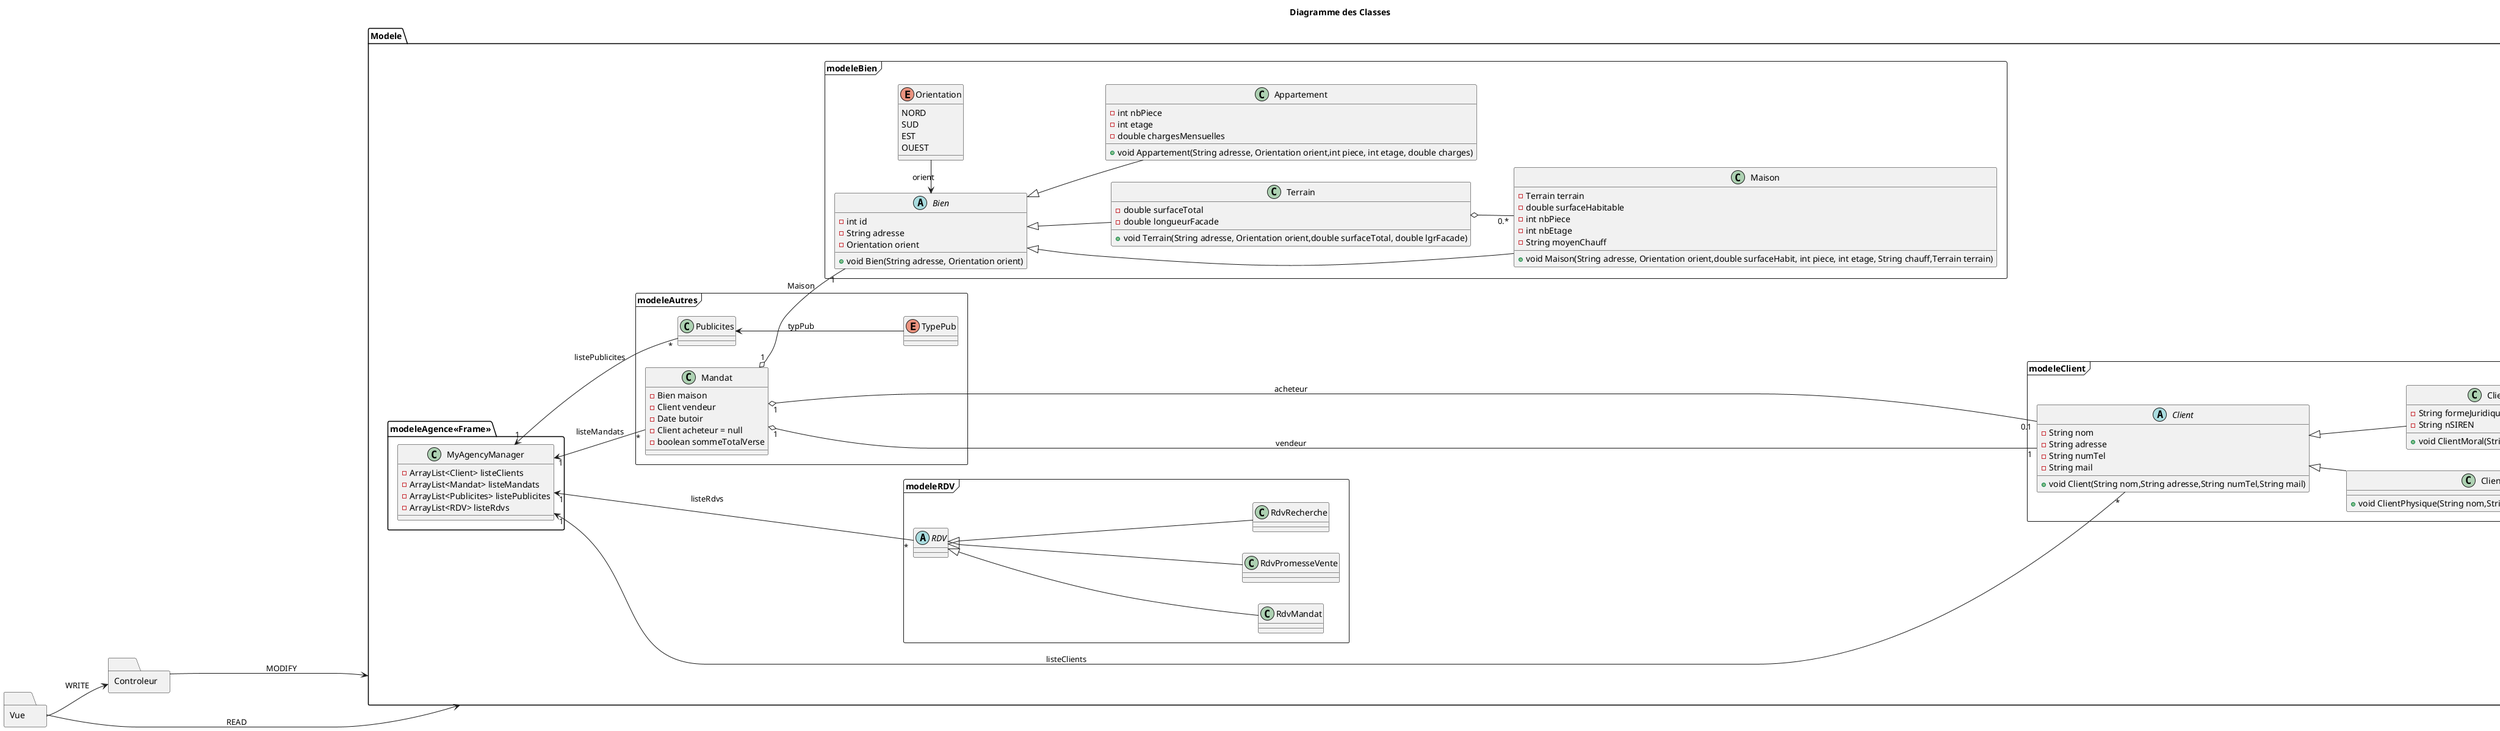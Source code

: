 @startuml

title Diagramme des Classes

package Modele <<Folder>> {

    package modeleAgence<<Frame>> {
        class MyAgencyManager {
        -ArrayList<Client> listeClients
        -ArrayList<Mandat> listeMandats
        -ArrayList<Publicites> listePublicites
        -ArrayList<RDV> listeRdvs
        }
    }
    package modeleClient <<Frame>> {
        abstract Client {
        -String nom
          -String adresse
          -String numTel
          -String mail
          +void Client(String nom,String adresse,String numTel,String mail)

        }
        class ClientPhysique extends Client{
            +void ClientPhysique(String nom,String adresse,String numTel,String mail)
        }
    
        class ClientMoral extends Client{
            -String formeJuridique
            -String nSIREN
            +void ClientMoral(String juridic, String siren)
        }
    }

    package modeleBien <<Frame>> {
        enum Orientation{
            NORD
            SUD
            EST
            OUEST
         }
        abstract Bien {
            -int id
            -String adresse
            -Orientation orient
            +void Bien(String adresse, Orientation orient) 
        }
        class Terrain extends Bien{
        -double surfaceTotal
            -double longueurFacade
            +void Terrain(String adresse, Orientation orient,double surfaceTotal, double lgrFacade)
        }
        class Maison extends Bien{
            -Terrain terrain
            -double surfaceHabitable
            -int nbPiece
            -int nbEtage
            -String moyenChauff
            +void Maison(String adresse, Orientation orient,double surfaceHabit, int piece, int etage, String chauff,Terrain terrain)
        }
        class Appartement extends Bien{
        -int nbPiece
            -int etage
            -double chargesMensuelles
            +void Appartement(String adresse, Orientation orient,int piece, int etage, double charges)
        }
        Terrain  o-- "0.*" Maison
    }

    package modeleRDV <<Frame>> {
        abstract RDV{
        }

        class RdvMandat extends RDV{
        }

        class RdvPromesseVente extends RDV{
        }

        class RdvRecherche extends RDV{
        }

    }

    package modeleAutres <<Frame>> {
	
		enum TypePub{
		}
        class Publicites{
        }
        
        class Mandat{
            -Bien maison
            -Client vendeur
            -Date butoir
            -Client acheteur = null
            -boolean sommeTotalVerse
        }
		
    }
}


package Vue <<Folder>> {
}

package Controleur <<Folder>> {
}

Vue ------> Modele : READ
Vue --> Controleur : WRITE
Controleur ----> Modele : MODIFY

MyAgencyManager"1" <-- "*" Mandat : listeMandats
MyAgencyManager "1" <------ "*" Client :listeClients
MyAgencyManager "1" <--- "*" RDV : listeRdvs
MyAgencyManager "1" <-- "*" Publicites : listePublicites

left to right direction

Mandat "1" o-- "1" Client : vendeur
Mandat "1" o-- "0.1" Client : acheteur
    
Mandat "1" o-- "1" Bien : Maison
    
Bien <- Orientation : orient
Publicites <-- TypePub : typPub

@enduml
